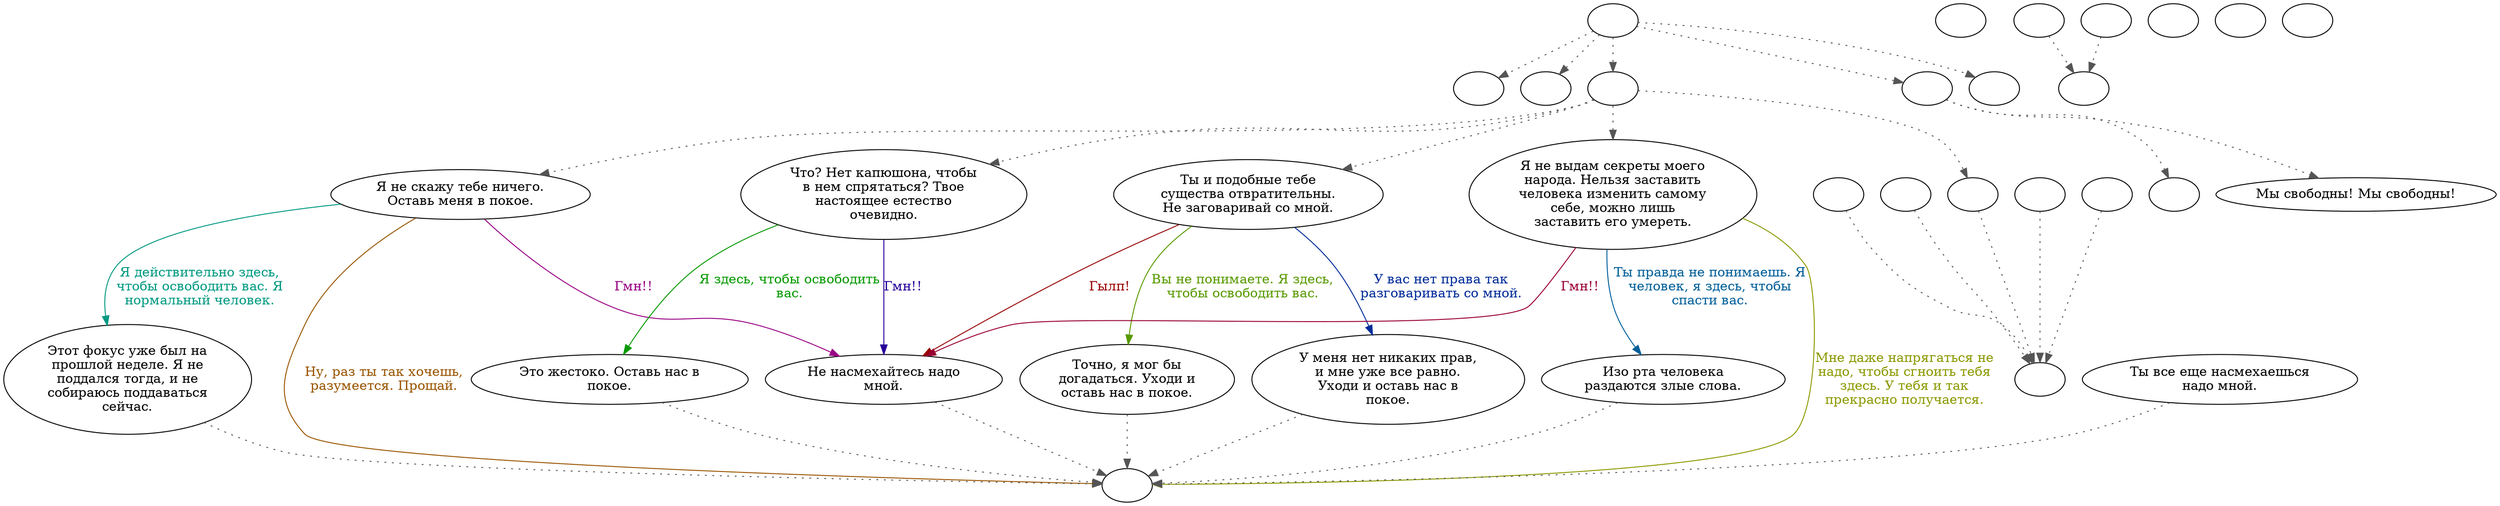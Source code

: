 digraph mlprison {
  "start" [style=filled       fillcolor="#FFFFFF"       color="#000000"]
  "start" -> "look_at_p_proc" [style=dotted color="#555555"]
  "start" -> "pickup_p_proc" [style=dotted color="#555555"]
  "start" -> "talk_p_proc" [style=dotted color="#555555"]
  "start" -> "critter_p_proc" [style=dotted color="#555555"]
  "start" -> "destroy_p_proc" [style=dotted color="#555555"]
  "start" [label=""]
  "combat" [style=filled       fillcolor="#FFFFFF"       color="#000000"]
  "combat" [label=""]
  "critter_p_proc" [style=filled       fillcolor="#FFFFFF"       color="#000000"]
  "critter_p_proc" -> "explode" [style=dotted color="#555555"]
  "critter_p_proc" -> "escape" [style=dotted color="#555555"]
  "critter_p_proc" [label=""]
  "pickup_p_proc" [style=filled       fillcolor="#FFFFFF"       color="#000000"]
  "pickup_p_proc" [label=""]
  "talk_p_proc" [style=filled       fillcolor="#FFFFFF"       color="#000000"]
  "talk_p_proc" -> "get_reaction" [style=dotted color="#555555"]
  "talk_p_proc" -> "goto05" [style=dotted color="#555555"]
  "talk_p_proc" -> "goto01" [style=dotted color="#555555"]
  "talk_p_proc" -> "goto09" [style=dotted color="#555555"]
  "talk_p_proc" -> "goto07" [style=dotted color="#555555"]
  "talk_p_proc" [label=""]
  "destroy_p_proc" [style=filled       fillcolor="#FFFFFF"       color="#000000"]
  "destroy_p_proc" [label=""]
  "look_at_p_proc" [style=filled       fillcolor="#FFFFFF"       color="#000000"]
  "look_at_p_proc" [label=""]
  "goto01" [style=filled       fillcolor="#FFFFFF"       color="#000000"]
  "goto01" [label="Ты и подобные тебе\nсущества отвратительны.\nНе заговаривай со мной."]
  "goto01" -> "goto02" [label="Гылп!" color="#990100" fontcolor="#990100"]
  "goto01" -> "goto03" [label="У вас нет права так\nразговаривать со мной." color="#002B99" fontcolor="#002B99"]
  "goto01" -> "goto04" [label="Вы не понимаете. Я здесь,\nчтобы освободить вас." color="#589900" fontcolor="#589900"]
  "goto02" [style=filled       fillcolor="#FFFFFF"       color="#000000"]
  "goto02" -> "dialog_end" [style=dotted color="#555555"]
  "goto02" [label="Не насмехайтесь надо\nмной."]
  "goto03" [style=filled       fillcolor="#FFFFFF"       color="#000000"]
  "goto03" -> "dialog_end" [style=dotted color="#555555"]
  "goto03" [label="У меня нет никаких прав,\nи мне уже все равно.\nУходи и оставь нас в\nпокое."]
  "goto04" [style=filled       fillcolor="#FFFFFF"       color="#000000"]
  "goto04" -> "dialog_end" [style=dotted color="#555555"]
  "goto04" [label="Точно, я мог бы\nдогадаться. Уходи и\nоставь нас в покое."]
  "goto05" [style=filled       fillcolor="#FFFFFF"       color="#000000"]
  "goto05" [label="Я не скажу тебе ничего.\nОставь меня в покое."]
  "goto05" -> "goto02" [label="Гмн!!" color="#990085" fontcolor="#990085"]
  "goto05" -> "goto06" [label="Я действительно здесь,\nчтобы освободить вас. Я\nнормальный человек." color="#009981" fontcolor="#009981"]
  "goto05" -> "dialog_end" [label="Ну, раз ты так хочешь,\nразумеется. Прощай." color="#995400" fontcolor="#995400"]
  "goto06" [style=filled       fillcolor="#FFFFFF"       color="#000000"]
  "goto06" -> "dialog_end" [style=dotted color="#555555"]
  "goto06" [label="Этот фокус уже был на\nпрошлой неделе. Я не\nподдался тогда, и не\nсобираюсь поддаваться\nсейчас."]
  "goto07" [style=filled       fillcolor="#FFFFFF"       color="#000000"]
  "goto07" [label="Что? Нет капюшона, чтобы\nв нем спрятаться? Твое\nнастоящее естество\nочевидно."]
  "goto07" -> "goto02" [label="Гмн!!" color="#270099" fontcolor="#270099"]
  "goto07" -> "goto08" [label="Я здесь, чтобы освободить\nвас." color="#059900" fontcolor="#059900"]
  "goto08" [style=filled       fillcolor="#FFFFFF"       color="#000000"]
  "goto08" -> "dialog_end" [style=dotted color="#555555"]
  "goto08" [label="Это жестоко. Оставь нас в\nпокое."]
  "goto09" [style=filled       fillcolor="#FFFFFF"       color="#000000"]
  "goto09" [label="Я не выдам секреты моего\nнарода. Нельзя заставить\nчеловека изменить самому\nсебе, можно лишь\nзаставить его умереть."]
  "goto09" -> "goto02" [label="Гмн!!" color="#990032" fontcolor="#990032"]
  "goto09" -> "goto11" [label="Ты правда не понимаешь. Я\nчеловек, я здесь, чтобы\nспасти вас." color="#005E99" fontcolor="#005E99"]
  "goto09" -> "dialog_end" [label="Мне даже напрягаться не\nнадо, чтобы сгноить тебя\nздесь. У тебя и так\nпрекрасно получается." color="#8B9900" fontcolor="#8B9900"]
  "goto10" [style=filled       fillcolor="#FFFFFF"       color="#000000"]
  "goto10" -> "dialog_end" [style=dotted color="#555555"]
  "goto10" [label="Ты все еще насмехаешься\nнадо мной."]
  "goto11" [style=filled       fillcolor="#FFFFFF"       color="#000000"]
  "goto11" -> "dialog_end" [style=dotted color="#555555"]
  "goto11" [label="Изо рта человека\nраздаются злые слова."]
  "explode" [style=filled       fillcolor="#FFFFFF"       color="#000000"]
  "explode" [label=""]
  "escape" [style=filled       fillcolor="#FFFFFF"       color="#000000"]
  "escape" [label="Мы свободны! Мы свободны!"]
  "dialog_end" [style=filled       fillcolor="#FFFFFF"       color="#000000"]
  "dialog_end" [label=""]
  "get_reaction" [style=filled       fillcolor="#FFFFFF"       color="#000000"]
  "get_reaction" -> "ReactToLevel" [style=dotted color="#555555"]
  "get_reaction" [label=""]
  "ReactToLevel" [style=filled       fillcolor="#FFFFFF"       color="#000000"]
  "ReactToLevel" [label=""]
  "LevelToReact" [style=filled       fillcolor="#FFFFFF"       color="#000000"]
  "LevelToReact" [label=""]
  "UpReact" [style=filled       fillcolor="#FFFFFF"       color="#000000"]
  "UpReact" -> "ReactToLevel" [style=dotted color="#555555"]
  "UpReact" [label=""]
  "DownReact" [style=filled       fillcolor="#FFFFFF"       color="#000000"]
  "DownReact" -> "ReactToLevel" [style=dotted color="#555555"]
  "DownReact" [label=""]
  "BottomReact" [style=filled       fillcolor="#FFFFFF"       color="#000000"]
  "BottomReact" [label=""]
  "TopReact" [style=filled       fillcolor="#FFFFFF"       color="#000000"]
  "TopReact" [label=""]
  "BigUpReact" [style=filled       fillcolor="#FFFFFF"       color="#000000"]
  "BigUpReact" -> "ReactToLevel" [style=dotted color="#555555"]
  "BigUpReact" [label=""]
  "BigDownReact" [style=filled       fillcolor="#FFFFFF"       color="#000000"]
  "BigDownReact" -> "ReactToLevel" [style=dotted color="#555555"]
  "BigDownReact" [label=""]
  "UpReactLevel" [style=filled       fillcolor="#FFFFFF"       color="#000000"]
  "UpReactLevel" -> "LevelToReact" [style=dotted color="#555555"]
  "UpReactLevel" [label=""]
  "DownReactLevel" [style=filled       fillcolor="#FFFFFF"       color="#000000"]
  "DownReactLevel" -> "LevelToReact" [style=dotted color="#555555"]
  "DownReactLevel" [label=""]
  "Goodbyes" [style=filled       fillcolor="#FFFFFF"       color="#000000"]
  "Goodbyes" [label=""]
}
